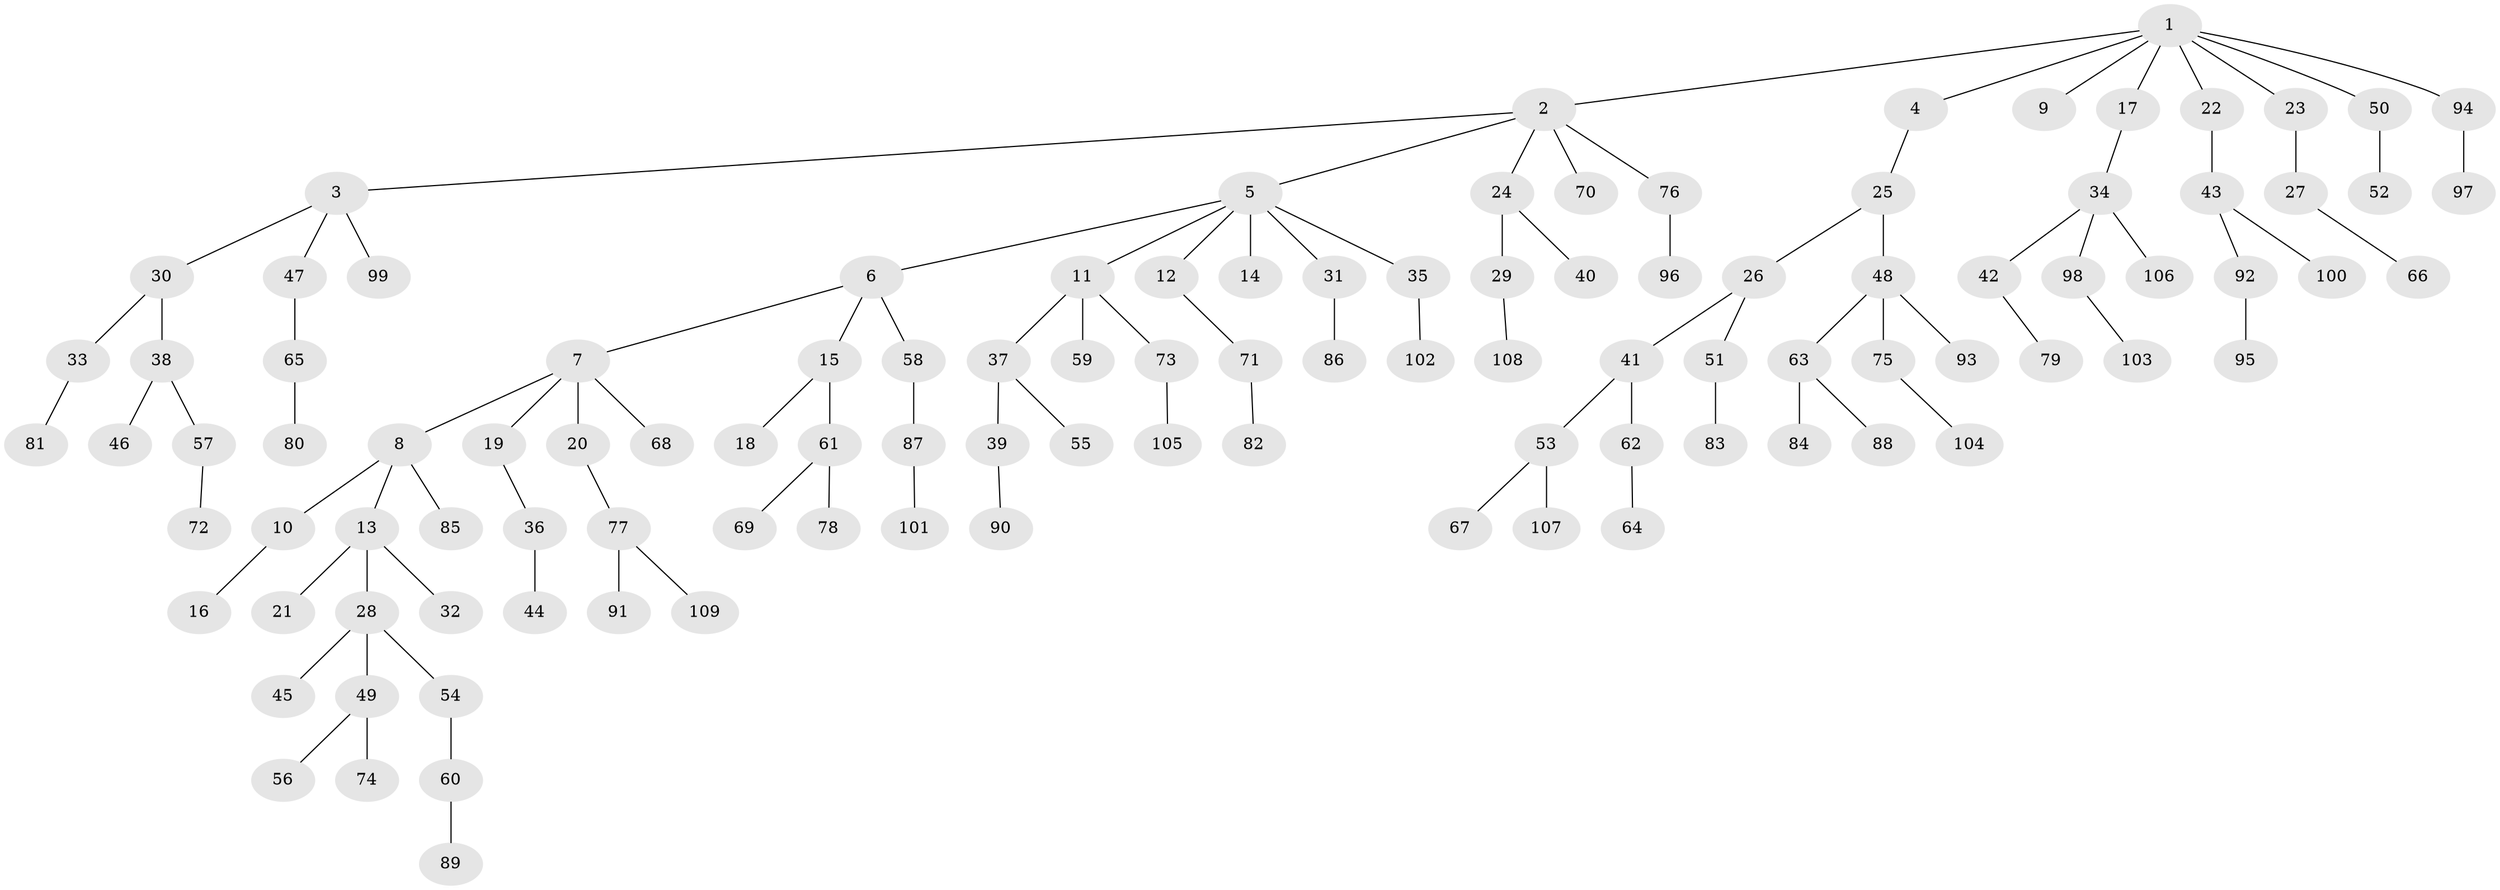 // coarse degree distribution, {12: 0.023255813953488372, 4: 0.046511627906976744, 6: 0.023255813953488372, 5: 0.046511627906976744, 1: 0.627906976744186, 2: 0.20930232558139536, 3: 0.023255813953488372}
// Generated by graph-tools (version 1.1) at 2025/19/03/04/25 18:19:12]
// undirected, 109 vertices, 108 edges
graph export_dot {
graph [start="1"]
  node [color=gray90,style=filled];
  1;
  2;
  3;
  4;
  5;
  6;
  7;
  8;
  9;
  10;
  11;
  12;
  13;
  14;
  15;
  16;
  17;
  18;
  19;
  20;
  21;
  22;
  23;
  24;
  25;
  26;
  27;
  28;
  29;
  30;
  31;
  32;
  33;
  34;
  35;
  36;
  37;
  38;
  39;
  40;
  41;
  42;
  43;
  44;
  45;
  46;
  47;
  48;
  49;
  50;
  51;
  52;
  53;
  54;
  55;
  56;
  57;
  58;
  59;
  60;
  61;
  62;
  63;
  64;
  65;
  66;
  67;
  68;
  69;
  70;
  71;
  72;
  73;
  74;
  75;
  76;
  77;
  78;
  79;
  80;
  81;
  82;
  83;
  84;
  85;
  86;
  87;
  88;
  89;
  90;
  91;
  92;
  93;
  94;
  95;
  96;
  97;
  98;
  99;
  100;
  101;
  102;
  103;
  104;
  105;
  106;
  107;
  108;
  109;
  1 -- 2;
  1 -- 4;
  1 -- 9;
  1 -- 17;
  1 -- 22;
  1 -- 23;
  1 -- 50;
  1 -- 94;
  2 -- 3;
  2 -- 5;
  2 -- 24;
  2 -- 70;
  2 -- 76;
  3 -- 30;
  3 -- 47;
  3 -- 99;
  4 -- 25;
  5 -- 6;
  5 -- 11;
  5 -- 12;
  5 -- 14;
  5 -- 31;
  5 -- 35;
  6 -- 7;
  6 -- 15;
  6 -- 58;
  7 -- 8;
  7 -- 19;
  7 -- 20;
  7 -- 68;
  8 -- 10;
  8 -- 13;
  8 -- 85;
  10 -- 16;
  11 -- 37;
  11 -- 59;
  11 -- 73;
  12 -- 71;
  13 -- 21;
  13 -- 28;
  13 -- 32;
  15 -- 18;
  15 -- 61;
  17 -- 34;
  19 -- 36;
  20 -- 77;
  22 -- 43;
  23 -- 27;
  24 -- 29;
  24 -- 40;
  25 -- 26;
  25 -- 48;
  26 -- 41;
  26 -- 51;
  27 -- 66;
  28 -- 45;
  28 -- 49;
  28 -- 54;
  29 -- 108;
  30 -- 33;
  30 -- 38;
  31 -- 86;
  33 -- 81;
  34 -- 42;
  34 -- 98;
  34 -- 106;
  35 -- 102;
  36 -- 44;
  37 -- 39;
  37 -- 55;
  38 -- 46;
  38 -- 57;
  39 -- 90;
  41 -- 53;
  41 -- 62;
  42 -- 79;
  43 -- 92;
  43 -- 100;
  47 -- 65;
  48 -- 63;
  48 -- 75;
  48 -- 93;
  49 -- 56;
  49 -- 74;
  50 -- 52;
  51 -- 83;
  53 -- 67;
  53 -- 107;
  54 -- 60;
  57 -- 72;
  58 -- 87;
  60 -- 89;
  61 -- 69;
  61 -- 78;
  62 -- 64;
  63 -- 84;
  63 -- 88;
  65 -- 80;
  71 -- 82;
  73 -- 105;
  75 -- 104;
  76 -- 96;
  77 -- 91;
  77 -- 109;
  87 -- 101;
  92 -- 95;
  94 -- 97;
  98 -- 103;
}

